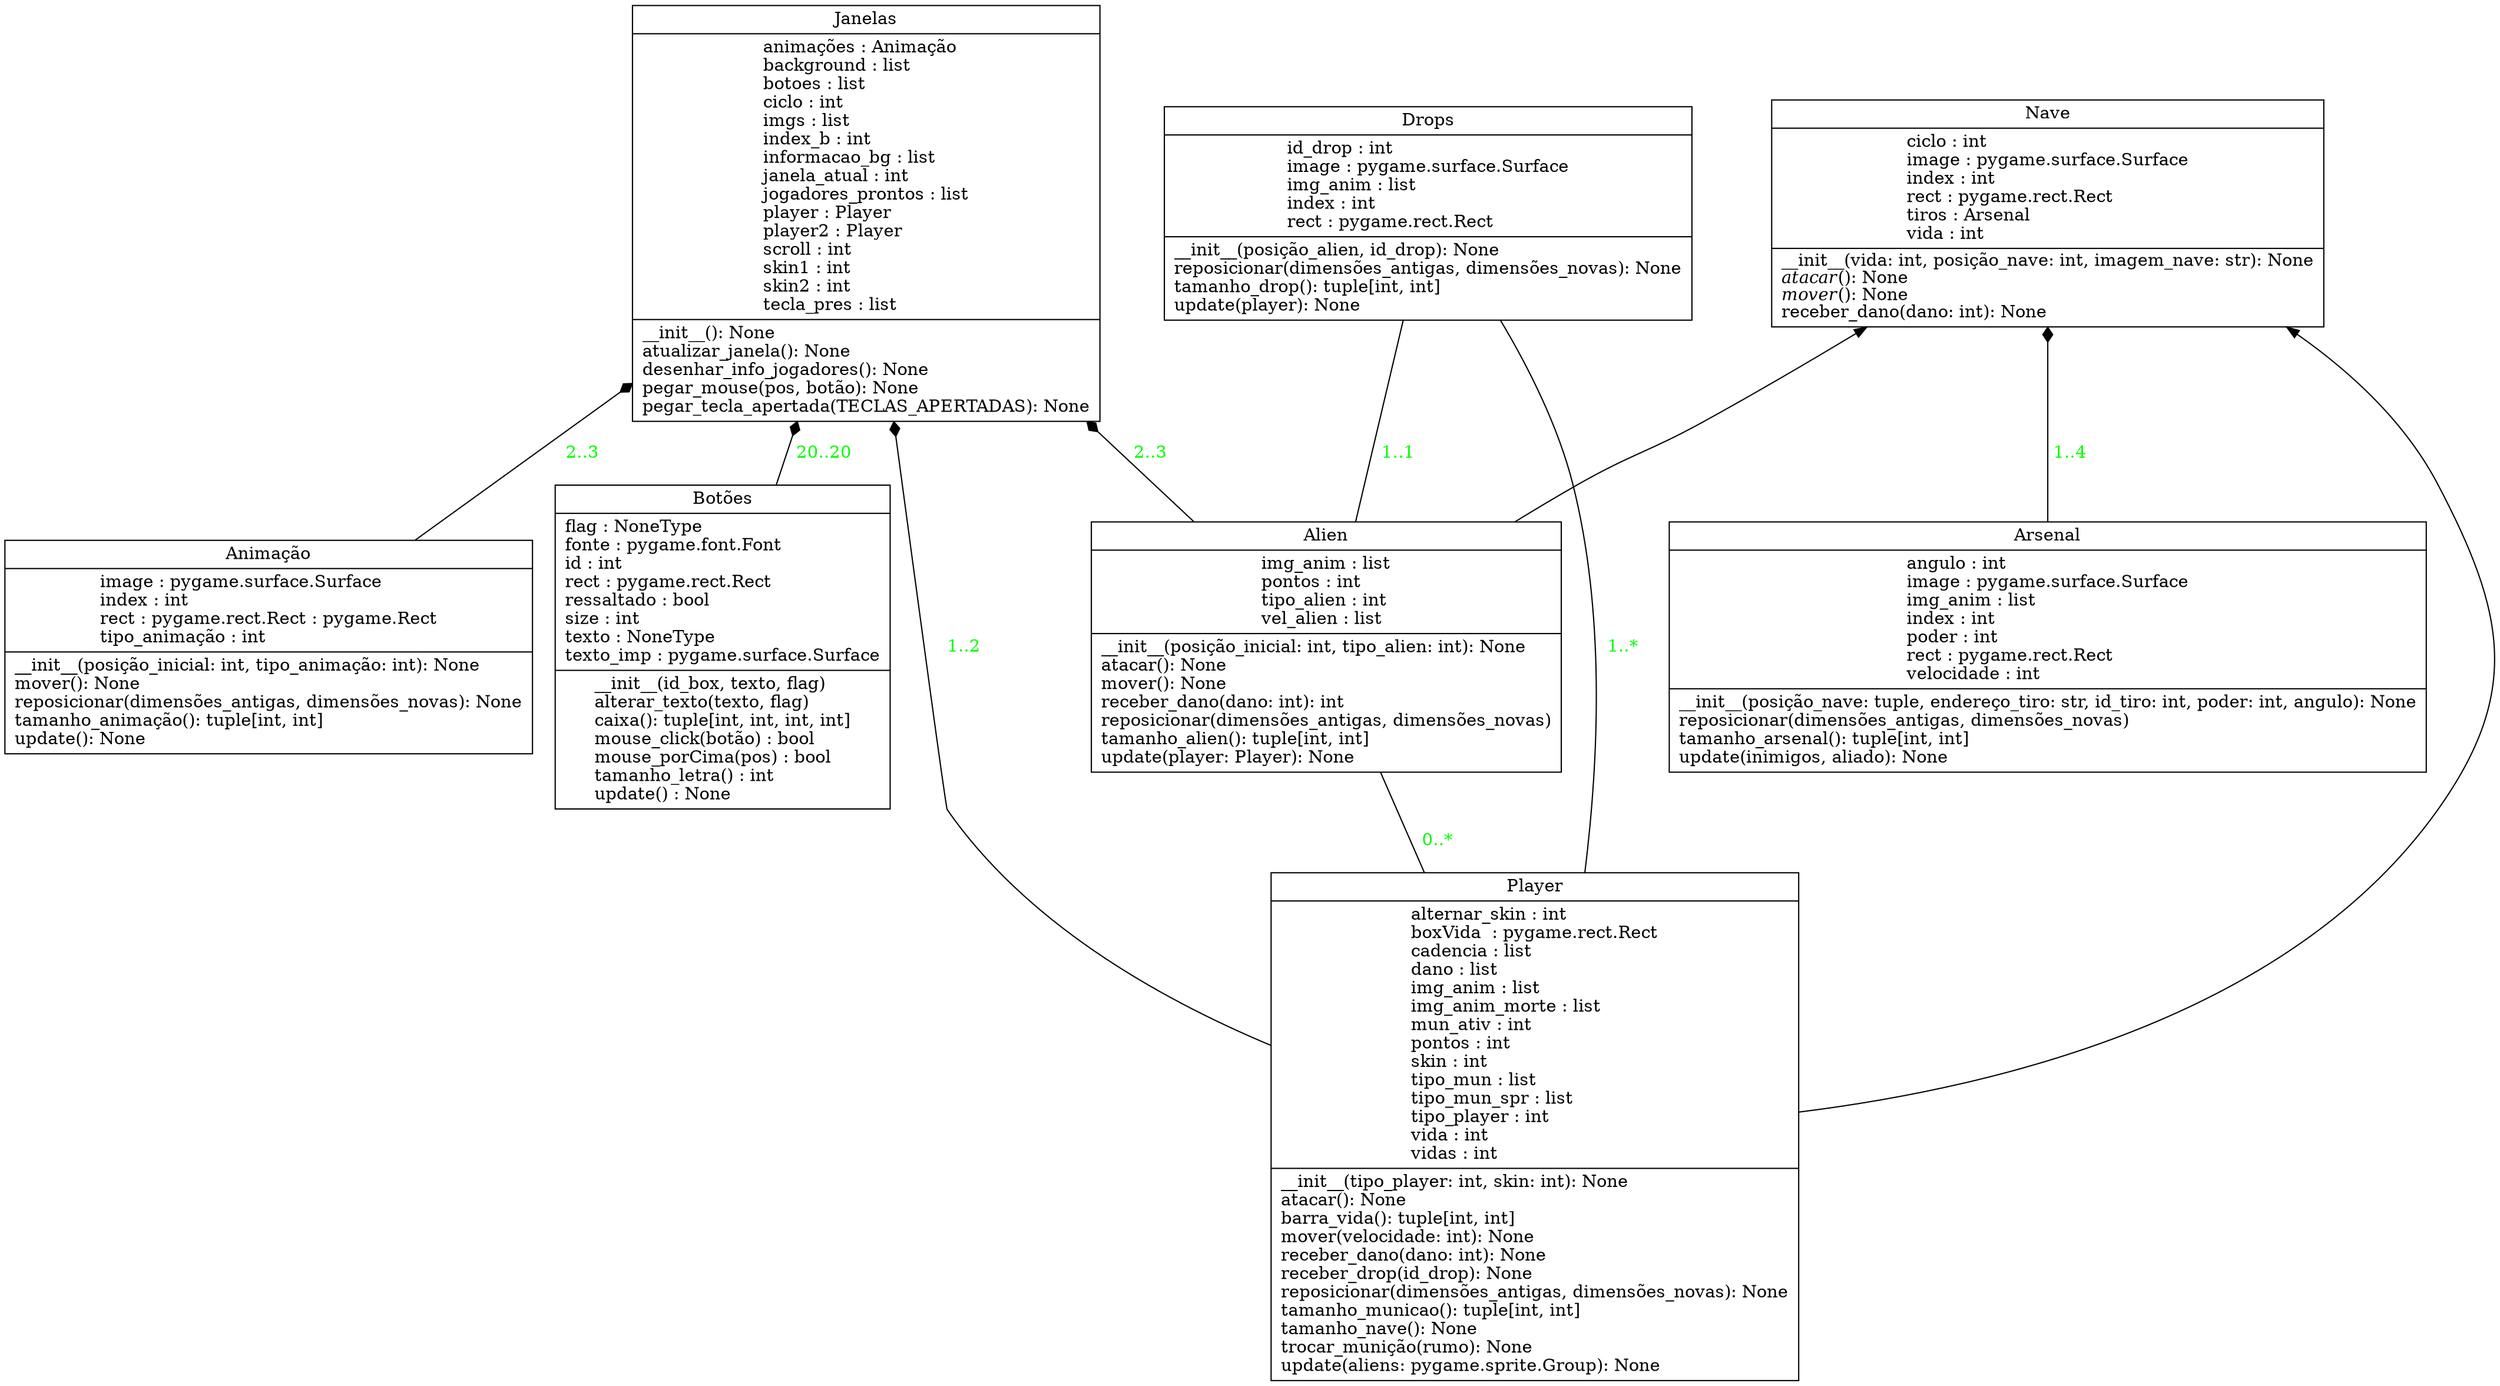 digraph "classes_JOGO" {
rankdir=BT
charset="utf-8"
"Janelas" [color="black", fontcolor="black", label=<{Janelas|animações : Animação<br ALIGN="LEFT"/>background : list<br ALIGN="LEFT"/>botoes : list<br ALIGN="LEFT"/>ciclo : int<br ALIGN="LEFT"/>imgs : list<br ALIGN="LEFT"/>index_b : int<br ALIGN="LEFT"/>informacao_bg : list<br ALIGN="LEFT"/>janela_atual : int<br ALIGN="LEFT"/>jogadores_prontos : list<br ALIGN="LEFT"/>player : Player<br ALIGN="LEFT"/>player2 : Player<br ALIGN="LEFT"/>scroll : int<br ALIGN="LEFT"/>skin1 : int<br ALIGN="LEFT"/>skin2 : int<br ALIGN="LEFT"/>tecla_pres : list<br ALIGN="LEFT"/>|__init__(): None<br ALIGN="LEFT"/>atualizar_janela(): None<br ALIGN="LEFT"/>desenhar_info_jogadores(): None<br ALIGN="LEFT"/>pegar_mouse(pos, botão): None<br ALIGN="LEFT"/>pegar_tecla_apertada(TECLAS_APERTADAS): None<br ALIGN="LEFT"/>}>, shape="record", style="solid"];
"Nave" [color="black", fontcolor="black", label=<{Nave|ciclo : int<br ALIGN="LEFT"/>image : pygame.surface.Surface<br ALIGN="LEFT"/>index : int<br ALIGN="LEFT"/>rect : pygame.rect.Rect<br ALIGN="LEFT"/>tiros : Arsenal<br ALIGN="LEFT"/>vida : int<br ALIGN="LEFT"/>|__init__(vida: int, posição_nave: int, imagem_nave: str): None<br ALIGN="LEFT"/><I>atacar</I>(): None<br ALIGN="LEFT"/><I>mover</I>(): None<br ALIGN="LEFT"/>receber_dano(dano: int): None<br ALIGN="LEFT"/>}>, shape="record", style="solid"];
"Alien" [color="black", fontcolor="black", label=<{Alien|img_anim : list<br ALIGN="LEFT"/>pontos : int<br ALIGN="LEFT"/>tipo_alien : int<br ALIGN="LEFT"/>vel_alien : list<br ALIGN="LEFT"/>|__init__(posição_inicial: int, tipo_alien: int): None<br ALIGN="LEFT"/>atacar(): None<br ALIGN="LEFT"/>mover(): None<br ALIGN="LEFT"/>receber_dano(dano: int): int<br ALIGN="LEFT"/>reposicionar(dimensões_antigas, dimensões_novas)<br ALIGN="LEFT"/>tamanho_alien(): tuple[int, int]<br ALIGN="LEFT"/>update(player: Player): None<br ALIGN="LEFT"/>}>, shape="record", style="solid"];
"Arsenal" [color="black", fontcolor="black", label=<{Arsenal|angulo : int<br ALIGN="LEFT"/>image : pygame.surface.Surface<br ALIGN="LEFT"/>img_anim : list<br ALIGN="LEFT"/>index : int<br ALIGN="LEFT"/>poder : int<br ALIGN="LEFT"/>rect : pygame.rect.Rect<br ALIGN="LEFT"/>velocidade : int<br ALIGN="LEFT"/>|__init__(posição_nave: tuple, endereço_tiro: str, id_tiro: int, poder: int, angulo): None<br ALIGN="LEFT"/>reposicionar(dimensões_antigas, dimensões_novas)<br ALIGN="LEFT"/>tamanho_arsenal(): tuple[int, int]<br ALIGN="LEFT"/>update(inimigos, aliado): None<br ALIGN="LEFT"/>}>, shape="record", style="solid"];
"Player" [color="black", fontcolor="black", label=<{Player|alternar_skin : int<br ALIGN="LEFT"/>boxVida  : pygame.rect.Rect<br ALIGN="LEFT"/>cadencia : list<br ALIGN="LEFT"/>dano : list<br ALIGN="LEFT"/>img_anim : list<br ALIGN="LEFT"/>img_anim_morte : list<br ALIGN="LEFT"/>mun_ativ : int<br ALIGN="LEFT"/>pontos : int<br ALIGN="LEFT"/>skin : int<br ALIGN="LEFT"/>tipo_mun : list<br ALIGN="LEFT"/>tipo_mun_spr : list<br ALIGN="LEFT"/>tipo_player : int<br ALIGN="LEFT"/>vida : int<br ALIGN="LEFT"/>vidas : int<br ALIGN="LEFT"/>|__init__(tipo_player: int, skin: int): None<br ALIGN="LEFT"/>atacar(): None<br ALIGN="LEFT"/>barra_vida(): tuple[int, int]<br ALIGN="LEFT"/>mover(velocidade: int): None<br ALIGN="LEFT"/>receber_dano(dano: int): None<br ALIGN="LEFT"/>receber_drop(id_drop): None<br ALIGN="LEFT"/>reposicionar(dimensões_antigas, dimensões_novas): None<br ALIGN="LEFT"/>tamanho_municao(): tuple[int, int]<br ALIGN="LEFT"/>tamanho_nave(): None<br ALIGN="LEFT"/>trocar_munição(rumo): None<br ALIGN="LEFT"/>update(aliens: pygame.sprite.Group): None<br ALIGN="LEFT"/>}>, shape="record", style="solid"];
"Animação" [color="black", fontcolor="black", label=<{Animação|image : pygame.surface.Surface<br ALIGN="LEFT"/>index : int<br ALIGN="LEFT"/>rect : pygame.rect.Rect : pygame.Rect<br ALIGN="LEFT"/>tipo_animação : int<br ALIGN="LEFT"/>|__init__(posição_inicial: int, tipo_animação: int): None<br ALIGN="LEFT"/>mover(): None<br ALIGN="LEFT"/>reposicionar(dimensões_antigas, dimensões_novas): None<br ALIGN="LEFT"/>tamanho_animação(): tuple[int, int]<br ALIGN="LEFT"/>update(): None<br ALIGN="LEFT"/>}>, shape="record", style="solid"];
"Botões" [color="black", fontcolor="black", label=<{Botões|flag : NoneType<br ALIGN="LEFT"/>fonte : pygame.font.Font <br ALIGN="LEFT"/>id : int<br ALIGN="LEFT"/>rect : pygame.rect.Rect<br ALIGN="LEFT"/>ressaltado : bool<br ALIGN="LEFT"/>size : int<br ALIGN="LEFT"/>texto : NoneType<br ALIGN="LEFT"/>texto_imp : pygame.surface.Surface<br ALIGN="LEFT"/>|__init__(id_box, texto, flag)<br ALIGN="LEFT"/>alterar_texto(texto, flag)<br ALIGN="LEFT"/>caixa(): tuple[int, int, int, int]<br ALIGN="LEFT"/>mouse_click(botão) : bool<br ALIGN="LEFT"/>mouse_porCima(pos) : bool<br ALIGN="LEFT"/>tamanho_letra() : int<br ALIGN="LEFT"/>update() : None<br ALIGN="LEFT"/>}>, shape="record", style="solid"];
"Drops" [color="black", fontcolor="black", label=<{Drops|id_drop : int<br ALIGN="LEFT"/>image : pygame.surface.Surface<br ALIGN="LEFT"/>img_anim : list<br ALIGN="LEFT"/>index : int<br ALIGN="LEFT"/>rect : pygame.rect.Rect<br ALIGN="LEFT"/>|__init__(posição_alien, id_drop): None<br ALIGN="LEFT"/>reposicionar(dimensões_antigas, dimensões_novas): None<br ALIGN="LEFT"/>tamanho_drop(): tuple[int, int]<br ALIGN="LEFT"/>update(player): None<br ALIGN="LEFT"/>}>, shape="record", style="solid"];
"Arsenal" -> "Nave" [arrowhead="diamond", arrowtail="none", fontcolor="green", label=" 1..4", style="solid"];
"Alien" -> "Nave" [arrowhead="normal", arrowtail="none"];
"Alien" -> "Janelas" [arrowhead="diamond", arrowtail="none",  fontcolor="green", label="  2..3"];
"Alien" -> "Drops" [arrowhead="none",  fontcolor="green", label="  1..1",arrowtail="none", style="solid"];
"Player" -> "Nave" [arrowhead="normal", arrowtail="none"];
"Player" -> "Alien" [arrowhead="none", arrowtail="none",  fontcolor="green", label="  0..*"];
"Player" -> "Drops" [arrowhead="none",  fontcolor="green", label="  1..*",arrowtail="none", style="solid"];
"Player" -> "Janelas" [arrowhead="diamond", arrowtail="none",  fontcolor="green", label="1..2                  "];
"Animação" -> "Janelas" [arrowhead="diamond", arrowtail="none",  fontcolor="green", label="      2..3"];
"Botões" -> "Janelas" [arrowhead="diamond", arrowtail="none",  fontcolor="green", label="  20..20"];
}

